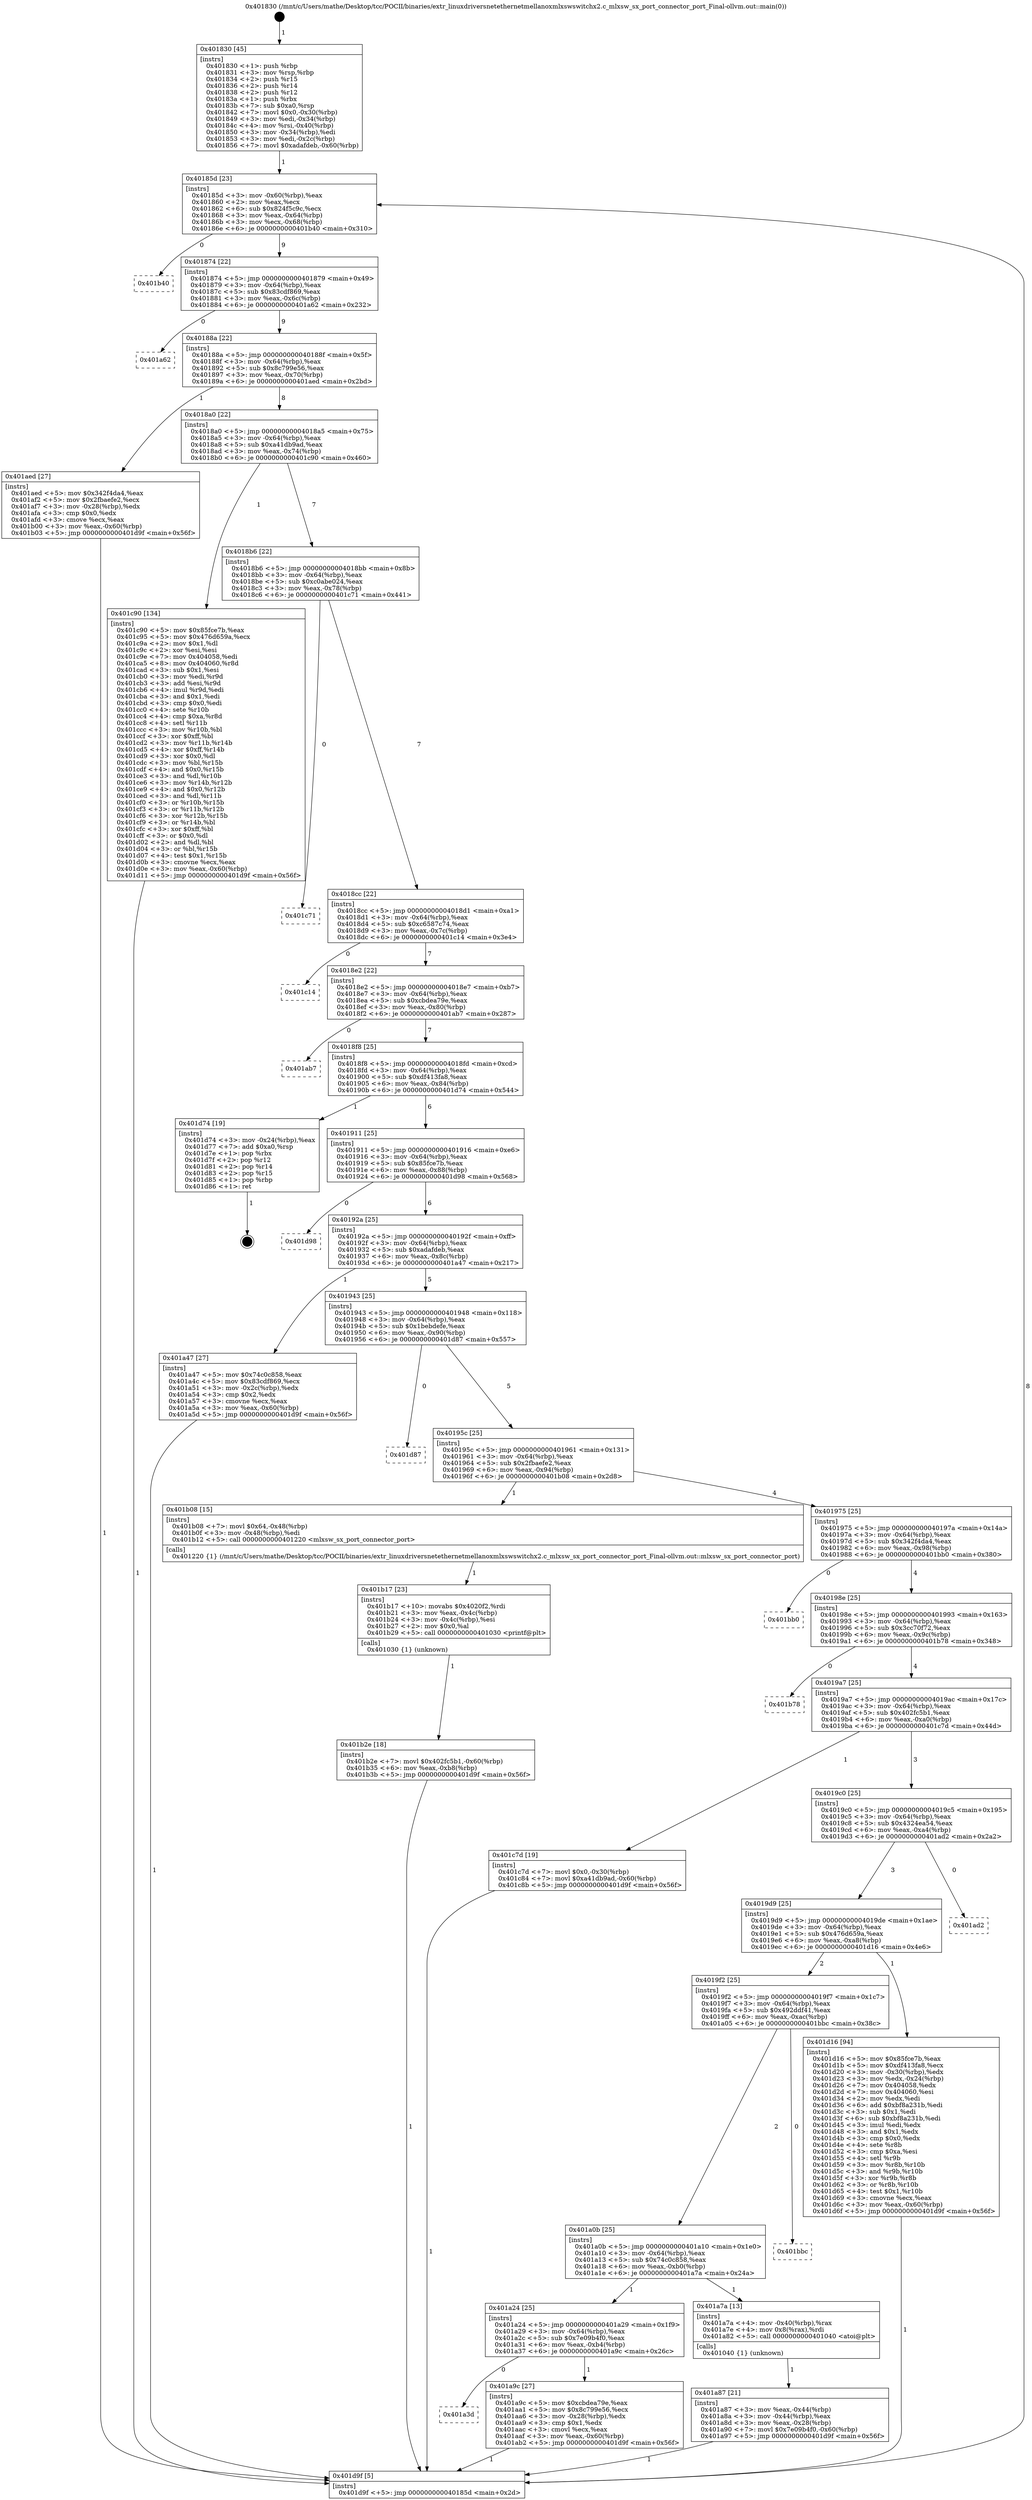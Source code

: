digraph "0x401830" {
  label = "0x401830 (/mnt/c/Users/mathe/Desktop/tcc/POCII/binaries/extr_linuxdriversnetethernetmellanoxmlxswswitchx2.c_mlxsw_sx_port_connector_port_Final-ollvm.out::main(0))"
  labelloc = "t"
  node[shape=record]

  Entry [label="",width=0.3,height=0.3,shape=circle,fillcolor=black,style=filled]
  "0x40185d" [label="{
     0x40185d [23]\l
     | [instrs]\l
     &nbsp;&nbsp;0x40185d \<+3\>: mov -0x60(%rbp),%eax\l
     &nbsp;&nbsp;0x401860 \<+2\>: mov %eax,%ecx\l
     &nbsp;&nbsp;0x401862 \<+6\>: sub $0x824f5c9c,%ecx\l
     &nbsp;&nbsp;0x401868 \<+3\>: mov %eax,-0x64(%rbp)\l
     &nbsp;&nbsp;0x40186b \<+3\>: mov %ecx,-0x68(%rbp)\l
     &nbsp;&nbsp;0x40186e \<+6\>: je 0000000000401b40 \<main+0x310\>\l
  }"]
  "0x401b40" [label="{
     0x401b40\l
  }", style=dashed]
  "0x401874" [label="{
     0x401874 [22]\l
     | [instrs]\l
     &nbsp;&nbsp;0x401874 \<+5\>: jmp 0000000000401879 \<main+0x49\>\l
     &nbsp;&nbsp;0x401879 \<+3\>: mov -0x64(%rbp),%eax\l
     &nbsp;&nbsp;0x40187c \<+5\>: sub $0x83cdf869,%eax\l
     &nbsp;&nbsp;0x401881 \<+3\>: mov %eax,-0x6c(%rbp)\l
     &nbsp;&nbsp;0x401884 \<+6\>: je 0000000000401a62 \<main+0x232\>\l
  }"]
  Exit [label="",width=0.3,height=0.3,shape=circle,fillcolor=black,style=filled,peripheries=2]
  "0x401a62" [label="{
     0x401a62\l
  }", style=dashed]
  "0x40188a" [label="{
     0x40188a [22]\l
     | [instrs]\l
     &nbsp;&nbsp;0x40188a \<+5\>: jmp 000000000040188f \<main+0x5f\>\l
     &nbsp;&nbsp;0x40188f \<+3\>: mov -0x64(%rbp),%eax\l
     &nbsp;&nbsp;0x401892 \<+5\>: sub $0x8c799e56,%eax\l
     &nbsp;&nbsp;0x401897 \<+3\>: mov %eax,-0x70(%rbp)\l
     &nbsp;&nbsp;0x40189a \<+6\>: je 0000000000401aed \<main+0x2bd\>\l
  }"]
  "0x401b2e" [label="{
     0x401b2e [18]\l
     | [instrs]\l
     &nbsp;&nbsp;0x401b2e \<+7\>: movl $0x402fc5b1,-0x60(%rbp)\l
     &nbsp;&nbsp;0x401b35 \<+6\>: mov %eax,-0xb8(%rbp)\l
     &nbsp;&nbsp;0x401b3b \<+5\>: jmp 0000000000401d9f \<main+0x56f\>\l
  }"]
  "0x401aed" [label="{
     0x401aed [27]\l
     | [instrs]\l
     &nbsp;&nbsp;0x401aed \<+5\>: mov $0x342f4da4,%eax\l
     &nbsp;&nbsp;0x401af2 \<+5\>: mov $0x2fbaefe2,%ecx\l
     &nbsp;&nbsp;0x401af7 \<+3\>: mov -0x28(%rbp),%edx\l
     &nbsp;&nbsp;0x401afa \<+3\>: cmp $0x0,%edx\l
     &nbsp;&nbsp;0x401afd \<+3\>: cmove %ecx,%eax\l
     &nbsp;&nbsp;0x401b00 \<+3\>: mov %eax,-0x60(%rbp)\l
     &nbsp;&nbsp;0x401b03 \<+5\>: jmp 0000000000401d9f \<main+0x56f\>\l
  }"]
  "0x4018a0" [label="{
     0x4018a0 [22]\l
     | [instrs]\l
     &nbsp;&nbsp;0x4018a0 \<+5\>: jmp 00000000004018a5 \<main+0x75\>\l
     &nbsp;&nbsp;0x4018a5 \<+3\>: mov -0x64(%rbp),%eax\l
     &nbsp;&nbsp;0x4018a8 \<+5\>: sub $0xa41db9ad,%eax\l
     &nbsp;&nbsp;0x4018ad \<+3\>: mov %eax,-0x74(%rbp)\l
     &nbsp;&nbsp;0x4018b0 \<+6\>: je 0000000000401c90 \<main+0x460\>\l
  }"]
  "0x401b17" [label="{
     0x401b17 [23]\l
     | [instrs]\l
     &nbsp;&nbsp;0x401b17 \<+10\>: movabs $0x4020f2,%rdi\l
     &nbsp;&nbsp;0x401b21 \<+3\>: mov %eax,-0x4c(%rbp)\l
     &nbsp;&nbsp;0x401b24 \<+3\>: mov -0x4c(%rbp),%esi\l
     &nbsp;&nbsp;0x401b27 \<+2\>: mov $0x0,%al\l
     &nbsp;&nbsp;0x401b29 \<+5\>: call 0000000000401030 \<printf@plt\>\l
     | [calls]\l
     &nbsp;&nbsp;0x401030 \{1\} (unknown)\l
  }"]
  "0x401c90" [label="{
     0x401c90 [134]\l
     | [instrs]\l
     &nbsp;&nbsp;0x401c90 \<+5\>: mov $0x85fce7b,%eax\l
     &nbsp;&nbsp;0x401c95 \<+5\>: mov $0x476d659a,%ecx\l
     &nbsp;&nbsp;0x401c9a \<+2\>: mov $0x1,%dl\l
     &nbsp;&nbsp;0x401c9c \<+2\>: xor %esi,%esi\l
     &nbsp;&nbsp;0x401c9e \<+7\>: mov 0x404058,%edi\l
     &nbsp;&nbsp;0x401ca5 \<+8\>: mov 0x404060,%r8d\l
     &nbsp;&nbsp;0x401cad \<+3\>: sub $0x1,%esi\l
     &nbsp;&nbsp;0x401cb0 \<+3\>: mov %edi,%r9d\l
     &nbsp;&nbsp;0x401cb3 \<+3\>: add %esi,%r9d\l
     &nbsp;&nbsp;0x401cb6 \<+4\>: imul %r9d,%edi\l
     &nbsp;&nbsp;0x401cba \<+3\>: and $0x1,%edi\l
     &nbsp;&nbsp;0x401cbd \<+3\>: cmp $0x0,%edi\l
     &nbsp;&nbsp;0x401cc0 \<+4\>: sete %r10b\l
     &nbsp;&nbsp;0x401cc4 \<+4\>: cmp $0xa,%r8d\l
     &nbsp;&nbsp;0x401cc8 \<+4\>: setl %r11b\l
     &nbsp;&nbsp;0x401ccc \<+3\>: mov %r10b,%bl\l
     &nbsp;&nbsp;0x401ccf \<+3\>: xor $0xff,%bl\l
     &nbsp;&nbsp;0x401cd2 \<+3\>: mov %r11b,%r14b\l
     &nbsp;&nbsp;0x401cd5 \<+4\>: xor $0xff,%r14b\l
     &nbsp;&nbsp;0x401cd9 \<+3\>: xor $0x0,%dl\l
     &nbsp;&nbsp;0x401cdc \<+3\>: mov %bl,%r15b\l
     &nbsp;&nbsp;0x401cdf \<+4\>: and $0x0,%r15b\l
     &nbsp;&nbsp;0x401ce3 \<+3\>: and %dl,%r10b\l
     &nbsp;&nbsp;0x401ce6 \<+3\>: mov %r14b,%r12b\l
     &nbsp;&nbsp;0x401ce9 \<+4\>: and $0x0,%r12b\l
     &nbsp;&nbsp;0x401ced \<+3\>: and %dl,%r11b\l
     &nbsp;&nbsp;0x401cf0 \<+3\>: or %r10b,%r15b\l
     &nbsp;&nbsp;0x401cf3 \<+3\>: or %r11b,%r12b\l
     &nbsp;&nbsp;0x401cf6 \<+3\>: xor %r12b,%r15b\l
     &nbsp;&nbsp;0x401cf9 \<+3\>: or %r14b,%bl\l
     &nbsp;&nbsp;0x401cfc \<+3\>: xor $0xff,%bl\l
     &nbsp;&nbsp;0x401cff \<+3\>: or $0x0,%dl\l
     &nbsp;&nbsp;0x401d02 \<+2\>: and %dl,%bl\l
     &nbsp;&nbsp;0x401d04 \<+3\>: or %bl,%r15b\l
     &nbsp;&nbsp;0x401d07 \<+4\>: test $0x1,%r15b\l
     &nbsp;&nbsp;0x401d0b \<+3\>: cmovne %ecx,%eax\l
     &nbsp;&nbsp;0x401d0e \<+3\>: mov %eax,-0x60(%rbp)\l
     &nbsp;&nbsp;0x401d11 \<+5\>: jmp 0000000000401d9f \<main+0x56f\>\l
  }"]
  "0x4018b6" [label="{
     0x4018b6 [22]\l
     | [instrs]\l
     &nbsp;&nbsp;0x4018b6 \<+5\>: jmp 00000000004018bb \<main+0x8b\>\l
     &nbsp;&nbsp;0x4018bb \<+3\>: mov -0x64(%rbp),%eax\l
     &nbsp;&nbsp;0x4018be \<+5\>: sub $0xc0abe024,%eax\l
     &nbsp;&nbsp;0x4018c3 \<+3\>: mov %eax,-0x78(%rbp)\l
     &nbsp;&nbsp;0x4018c6 \<+6\>: je 0000000000401c71 \<main+0x441\>\l
  }"]
  "0x401a3d" [label="{
     0x401a3d\l
  }", style=dashed]
  "0x401c71" [label="{
     0x401c71\l
  }", style=dashed]
  "0x4018cc" [label="{
     0x4018cc [22]\l
     | [instrs]\l
     &nbsp;&nbsp;0x4018cc \<+5\>: jmp 00000000004018d1 \<main+0xa1\>\l
     &nbsp;&nbsp;0x4018d1 \<+3\>: mov -0x64(%rbp),%eax\l
     &nbsp;&nbsp;0x4018d4 \<+5\>: sub $0xc6587c74,%eax\l
     &nbsp;&nbsp;0x4018d9 \<+3\>: mov %eax,-0x7c(%rbp)\l
     &nbsp;&nbsp;0x4018dc \<+6\>: je 0000000000401c14 \<main+0x3e4\>\l
  }"]
  "0x401a9c" [label="{
     0x401a9c [27]\l
     | [instrs]\l
     &nbsp;&nbsp;0x401a9c \<+5\>: mov $0xcbdea79e,%eax\l
     &nbsp;&nbsp;0x401aa1 \<+5\>: mov $0x8c799e56,%ecx\l
     &nbsp;&nbsp;0x401aa6 \<+3\>: mov -0x28(%rbp),%edx\l
     &nbsp;&nbsp;0x401aa9 \<+3\>: cmp $0x1,%edx\l
     &nbsp;&nbsp;0x401aac \<+3\>: cmovl %ecx,%eax\l
     &nbsp;&nbsp;0x401aaf \<+3\>: mov %eax,-0x60(%rbp)\l
     &nbsp;&nbsp;0x401ab2 \<+5\>: jmp 0000000000401d9f \<main+0x56f\>\l
  }"]
  "0x401c14" [label="{
     0x401c14\l
  }", style=dashed]
  "0x4018e2" [label="{
     0x4018e2 [22]\l
     | [instrs]\l
     &nbsp;&nbsp;0x4018e2 \<+5\>: jmp 00000000004018e7 \<main+0xb7\>\l
     &nbsp;&nbsp;0x4018e7 \<+3\>: mov -0x64(%rbp),%eax\l
     &nbsp;&nbsp;0x4018ea \<+5\>: sub $0xcbdea79e,%eax\l
     &nbsp;&nbsp;0x4018ef \<+3\>: mov %eax,-0x80(%rbp)\l
     &nbsp;&nbsp;0x4018f2 \<+6\>: je 0000000000401ab7 \<main+0x287\>\l
  }"]
  "0x401a87" [label="{
     0x401a87 [21]\l
     | [instrs]\l
     &nbsp;&nbsp;0x401a87 \<+3\>: mov %eax,-0x44(%rbp)\l
     &nbsp;&nbsp;0x401a8a \<+3\>: mov -0x44(%rbp),%eax\l
     &nbsp;&nbsp;0x401a8d \<+3\>: mov %eax,-0x28(%rbp)\l
     &nbsp;&nbsp;0x401a90 \<+7\>: movl $0x7e09b4f0,-0x60(%rbp)\l
     &nbsp;&nbsp;0x401a97 \<+5\>: jmp 0000000000401d9f \<main+0x56f\>\l
  }"]
  "0x401ab7" [label="{
     0x401ab7\l
  }", style=dashed]
  "0x4018f8" [label="{
     0x4018f8 [25]\l
     | [instrs]\l
     &nbsp;&nbsp;0x4018f8 \<+5\>: jmp 00000000004018fd \<main+0xcd\>\l
     &nbsp;&nbsp;0x4018fd \<+3\>: mov -0x64(%rbp),%eax\l
     &nbsp;&nbsp;0x401900 \<+5\>: sub $0xdf413fa8,%eax\l
     &nbsp;&nbsp;0x401905 \<+6\>: mov %eax,-0x84(%rbp)\l
     &nbsp;&nbsp;0x40190b \<+6\>: je 0000000000401d74 \<main+0x544\>\l
  }"]
  "0x401a24" [label="{
     0x401a24 [25]\l
     | [instrs]\l
     &nbsp;&nbsp;0x401a24 \<+5\>: jmp 0000000000401a29 \<main+0x1f9\>\l
     &nbsp;&nbsp;0x401a29 \<+3\>: mov -0x64(%rbp),%eax\l
     &nbsp;&nbsp;0x401a2c \<+5\>: sub $0x7e09b4f0,%eax\l
     &nbsp;&nbsp;0x401a31 \<+6\>: mov %eax,-0xb4(%rbp)\l
     &nbsp;&nbsp;0x401a37 \<+6\>: je 0000000000401a9c \<main+0x26c\>\l
  }"]
  "0x401d74" [label="{
     0x401d74 [19]\l
     | [instrs]\l
     &nbsp;&nbsp;0x401d74 \<+3\>: mov -0x24(%rbp),%eax\l
     &nbsp;&nbsp;0x401d77 \<+7\>: add $0xa0,%rsp\l
     &nbsp;&nbsp;0x401d7e \<+1\>: pop %rbx\l
     &nbsp;&nbsp;0x401d7f \<+2\>: pop %r12\l
     &nbsp;&nbsp;0x401d81 \<+2\>: pop %r14\l
     &nbsp;&nbsp;0x401d83 \<+2\>: pop %r15\l
     &nbsp;&nbsp;0x401d85 \<+1\>: pop %rbp\l
     &nbsp;&nbsp;0x401d86 \<+1\>: ret\l
  }"]
  "0x401911" [label="{
     0x401911 [25]\l
     | [instrs]\l
     &nbsp;&nbsp;0x401911 \<+5\>: jmp 0000000000401916 \<main+0xe6\>\l
     &nbsp;&nbsp;0x401916 \<+3\>: mov -0x64(%rbp),%eax\l
     &nbsp;&nbsp;0x401919 \<+5\>: sub $0x85fce7b,%eax\l
     &nbsp;&nbsp;0x40191e \<+6\>: mov %eax,-0x88(%rbp)\l
     &nbsp;&nbsp;0x401924 \<+6\>: je 0000000000401d98 \<main+0x568\>\l
  }"]
  "0x401a7a" [label="{
     0x401a7a [13]\l
     | [instrs]\l
     &nbsp;&nbsp;0x401a7a \<+4\>: mov -0x40(%rbp),%rax\l
     &nbsp;&nbsp;0x401a7e \<+4\>: mov 0x8(%rax),%rdi\l
     &nbsp;&nbsp;0x401a82 \<+5\>: call 0000000000401040 \<atoi@plt\>\l
     | [calls]\l
     &nbsp;&nbsp;0x401040 \{1\} (unknown)\l
  }"]
  "0x401d98" [label="{
     0x401d98\l
  }", style=dashed]
  "0x40192a" [label="{
     0x40192a [25]\l
     | [instrs]\l
     &nbsp;&nbsp;0x40192a \<+5\>: jmp 000000000040192f \<main+0xff\>\l
     &nbsp;&nbsp;0x40192f \<+3\>: mov -0x64(%rbp),%eax\l
     &nbsp;&nbsp;0x401932 \<+5\>: sub $0xadafdeb,%eax\l
     &nbsp;&nbsp;0x401937 \<+6\>: mov %eax,-0x8c(%rbp)\l
     &nbsp;&nbsp;0x40193d \<+6\>: je 0000000000401a47 \<main+0x217\>\l
  }"]
  "0x401a0b" [label="{
     0x401a0b [25]\l
     | [instrs]\l
     &nbsp;&nbsp;0x401a0b \<+5\>: jmp 0000000000401a10 \<main+0x1e0\>\l
     &nbsp;&nbsp;0x401a10 \<+3\>: mov -0x64(%rbp),%eax\l
     &nbsp;&nbsp;0x401a13 \<+5\>: sub $0x74c0c858,%eax\l
     &nbsp;&nbsp;0x401a18 \<+6\>: mov %eax,-0xb0(%rbp)\l
     &nbsp;&nbsp;0x401a1e \<+6\>: je 0000000000401a7a \<main+0x24a\>\l
  }"]
  "0x401a47" [label="{
     0x401a47 [27]\l
     | [instrs]\l
     &nbsp;&nbsp;0x401a47 \<+5\>: mov $0x74c0c858,%eax\l
     &nbsp;&nbsp;0x401a4c \<+5\>: mov $0x83cdf869,%ecx\l
     &nbsp;&nbsp;0x401a51 \<+3\>: mov -0x2c(%rbp),%edx\l
     &nbsp;&nbsp;0x401a54 \<+3\>: cmp $0x2,%edx\l
     &nbsp;&nbsp;0x401a57 \<+3\>: cmovne %ecx,%eax\l
     &nbsp;&nbsp;0x401a5a \<+3\>: mov %eax,-0x60(%rbp)\l
     &nbsp;&nbsp;0x401a5d \<+5\>: jmp 0000000000401d9f \<main+0x56f\>\l
  }"]
  "0x401943" [label="{
     0x401943 [25]\l
     | [instrs]\l
     &nbsp;&nbsp;0x401943 \<+5\>: jmp 0000000000401948 \<main+0x118\>\l
     &nbsp;&nbsp;0x401948 \<+3\>: mov -0x64(%rbp),%eax\l
     &nbsp;&nbsp;0x40194b \<+5\>: sub $0x1bebdefe,%eax\l
     &nbsp;&nbsp;0x401950 \<+6\>: mov %eax,-0x90(%rbp)\l
     &nbsp;&nbsp;0x401956 \<+6\>: je 0000000000401d87 \<main+0x557\>\l
  }"]
  "0x401d9f" [label="{
     0x401d9f [5]\l
     | [instrs]\l
     &nbsp;&nbsp;0x401d9f \<+5\>: jmp 000000000040185d \<main+0x2d\>\l
  }"]
  "0x401830" [label="{
     0x401830 [45]\l
     | [instrs]\l
     &nbsp;&nbsp;0x401830 \<+1\>: push %rbp\l
     &nbsp;&nbsp;0x401831 \<+3\>: mov %rsp,%rbp\l
     &nbsp;&nbsp;0x401834 \<+2\>: push %r15\l
     &nbsp;&nbsp;0x401836 \<+2\>: push %r14\l
     &nbsp;&nbsp;0x401838 \<+2\>: push %r12\l
     &nbsp;&nbsp;0x40183a \<+1\>: push %rbx\l
     &nbsp;&nbsp;0x40183b \<+7\>: sub $0xa0,%rsp\l
     &nbsp;&nbsp;0x401842 \<+7\>: movl $0x0,-0x30(%rbp)\l
     &nbsp;&nbsp;0x401849 \<+3\>: mov %edi,-0x34(%rbp)\l
     &nbsp;&nbsp;0x40184c \<+4\>: mov %rsi,-0x40(%rbp)\l
     &nbsp;&nbsp;0x401850 \<+3\>: mov -0x34(%rbp),%edi\l
     &nbsp;&nbsp;0x401853 \<+3\>: mov %edi,-0x2c(%rbp)\l
     &nbsp;&nbsp;0x401856 \<+7\>: movl $0xadafdeb,-0x60(%rbp)\l
  }"]
  "0x401bbc" [label="{
     0x401bbc\l
  }", style=dashed]
  "0x401d87" [label="{
     0x401d87\l
  }", style=dashed]
  "0x40195c" [label="{
     0x40195c [25]\l
     | [instrs]\l
     &nbsp;&nbsp;0x40195c \<+5\>: jmp 0000000000401961 \<main+0x131\>\l
     &nbsp;&nbsp;0x401961 \<+3\>: mov -0x64(%rbp),%eax\l
     &nbsp;&nbsp;0x401964 \<+5\>: sub $0x2fbaefe2,%eax\l
     &nbsp;&nbsp;0x401969 \<+6\>: mov %eax,-0x94(%rbp)\l
     &nbsp;&nbsp;0x40196f \<+6\>: je 0000000000401b08 \<main+0x2d8\>\l
  }"]
  "0x4019f2" [label="{
     0x4019f2 [25]\l
     | [instrs]\l
     &nbsp;&nbsp;0x4019f2 \<+5\>: jmp 00000000004019f7 \<main+0x1c7\>\l
     &nbsp;&nbsp;0x4019f7 \<+3\>: mov -0x64(%rbp),%eax\l
     &nbsp;&nbsp;0x4019fa \<+5\>: sub $0x492ddf41,%eax\l
     &nbsp;&nbsp;0x4019ff \<+6\>: mov %eax,-0xac(%rbp)\l
     &nbsp;&nbsp;0x401a05 \<+6\>: je 0000000000401bbc \<main+0x38c\>\l
  }"]
  "0x401b08" [label="{
     0x401b08 [15]\l
     | [instrs]\l
     &nbsp;&nbsp;0x401b08 \<+7\>: movl $0x64,-0x48(%rbp)\l
     &nbsp;&nbsp;0x401b0f \<+3\>: mov -0x48(%rbp),%edi\l
     &nbsp;&nbsp;0x401b12 \<+5\>: call 0000000000401220 \<mlxsw_sx_port_connector_port\>\l
     | [calls]\l
     &nbsp;&nbsp;0x401220 \{1\} (/mnt/c/Users/mathe/Desktop/tcc/POCII/binaries/extr_linuxdriversnetethernetmellanoxmlxswswitchx2.c_mlxsw_sx_port_connector_port_Final-ollvm.out::mlxsw_sx_port_connector_port)\l
  }"]
  "0x401975" [label="{
     0x401975 [25]\l
     | [instrs]\l
     &nbsp;&nbsp;0x401975 \<+5\>: jmp 000000000040197a \<main+0x14a\>\l
     &nbsp;&nbsp;0x40197a \<+3\>: mov -0x64(%rbp),%eax\l
     &nbsp;&nbsp;0x40197d \<+5\>: sub $0x342f4da4,%eax\l
     &nbsp;&nbsp;0x401982 \<+6\>: mov %eax,-0x98(%rbp)\l
     &nbsp;&nbsp;0x401988 \<+6\>: je 0000000000401bb0 \<main+0x380\>\l
  }"]
  "0x401d16" [label="{
     0x401d16 [94]\l
     | [instrs]\l
     &nbsp;&nbsp;0x401d16 \<+5\>: mov $0x85fce7b,%eax\l
     &nbsp;&nbsp;0x401d1b \<+5\>: mov $0xdf413fa8,%ecx\l
     &nbsp;&nbsp;0x401d20 \<+3\>: mov -0x30(%rbp),%edx\l
     &nbsp;&nbsp;0x401d23 \<+3\>: mov %edx,-0x24(%rbp)\l
     &nbsp;&nbsp;0x401d26 \<+7\>: mov 0x404058,%edx\l
     &nbsp;&nbsp;0x401d2d \<+7\>: mov 0x404060,%esi\l
     &nbsp;&nbsp;0x401d34 \<+2\>: mov %edx,%edi\l
     &nbsp;&nbsp;0x401d36 \<+6\>: add $0xbf8a231b,%edi\l
     &nbsp;&nbsp;0x401d3c \<+3\>: sub $0x1,%edi\l
     &nbsp;&nbsp;0x401d3f \<+6\>: sub $0xbf8a231b,%edi\l
     &nbsp;&nbsp;0x401d45 \<+3\>: imul %edi,%edx\l
     &nbsp;&nbsp;0x401d48 \<+3\>: and $0x1,%edx\l
     &nbsp;&nbsp;0x401d4b \<+3\>: cmp $0x0,%edx\l
     &nbsp;&nbsp;0x401d4e \<+4\>: sete %r8b\l
     &nbsp;&nbsp;0x401d52 \<+3\>: cmp $0xa,%esi\l
     &nbsp;&nbsp;0x401d55 \<+4\>: setl %r9b\l
     &nbsp;&nbsp;0x401d59 \<+3\>: mov %r8b,%r10b\l
     &nbsp;&nbsp;0x401d5c \<+3\>: and %r9b,%r10b\l
     &nbsp;&nbsp;0x401d5f \<+3\>: xor %r9b,%r8b\l
     &nbsp;&nbsp;0x401d62 \<+3\>: or %r8b,%r10b\l
     &nbsp;&nbsp;0x401d65 \<+4\>: test $0x1,%r10b\l
     &nbsp;&nbsp;0x401d69 \<+3\>: cmovne %ecx,%eax\l
     &nbsp;&nbsp;0x401d6c \<+3\>: mov %eax,-0x60(%rbp)\l
     &nbsp;&nbsp;0x401d6f \<+5\>: jmp 0000000000401d9f \<main+0x56f\>\l
  }"]
  "0x401bb0" [label="{
     0x401bb0\l
  }", style=dashed]
  "0x40198e" [label="{
     0x40198e [25]\l
     | [instrs]\l
     &nbsp;&nbsp;0x40198e \<+5\>: jmp 0000000000401993 \<main+0x163\>\l
     &nbsp;&nbsp;0x401993 \<+3\>: mov -0x64(%rbp),%eax\l
     &nbsp;&nbsp;0x401996 \<+5\>: sub $0x3cc70f72,%eax\l
     &nbsp;&nbsp;0x40199b \<+6\>: mov %eax,-0x9c(%rbp)\l
     &nbsp;&nbsp;0x4019a1 \<+6\>: je 0000000000401b78 \<main+0x348\>\l
  }"]
  "0x4019d9" [label="{
     0x4019d9 [25]\l
     | [instrs]\l
     &nbsp;&nbsp;0x4019d9 \<+5\>: jmp 00000000004019de \<main+0x1ae\>\l
     &nbsp;&nbsp;0x4019de \<+3\>: mov -0x64(%rbp),%eax\l
     &nbsp;&nbsp;0x4019e1 \<+5\>: sub $0x476d659a,%eax\l
     &nbsp;&nbsp;0x4019e6 \<+6\>: mov %eax,-0xa8(%rbp)\l
     &nbsp;&nbsp;0x4019ec \<+6\>: je 0000000000401d16 \<main+0x4e6\>\l
  }"]
  "0x401b78" [label="{
     0x401b78\l
  }", style=dashed]
  "0x4019a7" [label="{
     0x4019a7 [25]\l
     | [instrs]\l
     &nbsp;&nbsp;0x4019a7 \<+5\>: jmp 00000000004019ac \<main+0x17c\>\l
     &nbsp;&nbsp;0x4019ac \<+3\>: mov -0x64(%rbp),%eax\l
     &nbsp;&nbsp;0x4019af \<+5\>: sub $0x402fc5b1,%eax\l
     &nbsp;&nbsp;0x4019b4 \<+6\>: mov %eax,-0xa0(%rbp)\l
     &nbsp;&nbsp;0x4019ba \<+6\>: je 0000000000401c7d \<main+0x44d\>\l
  }"]
  "0x401ad2" [label="{
     0x401ad2\l
  }", style=dashed]
  "0x401c7d" [label="{
     0x401c7d [19]\l
     | [instrs]\l
     &nbsp;&nbsp;0x401c7d \<+7\>: movl $0x0,-0x30(%rbp)\l
     &nbsp;&nbsp;0x401c84 \<+7\>: movl $0xa41db9ad,-0x60(%rbp)\l
     &nbsp;&nbsp;0x401c8b \<+5\>: jmp 0000000000401d9f \<main+0x56f\>\l
  }"]
  "0x4019c0" [label="{
     0x4019c0 [25]\l
     | [instrs]\l
     &nbsp;&nbsp;0x4019c0 \<+5\>: jmp 00000000004019c5 \<main+0x195\>\l
     &nbsp;&nbsp;0x4019c5 \<+3\>: mov -0x64(%rbp),%eax\l
     &nbsp;&nbsp;0x4019c8 \<+5\>: sub $0x4324ea54,%eax\l
     &nbsp;&nbsp;0x4019cd \<+6\>: mov %eax,-0xa4(%rbp)\l
     &nbsp;&nbsp;0x4019d3 \<+6\>: je 0000000000401ad2 \<main+0x2a2\>\l
  }"]
  Entry -> "0x401830" [label=" 1"]
  "0x40185d" -> "0x401b40" [label=" 0"]
  "0x40185d" -> "0x401874" [label=" 9"]
  "0x401d74" -> Exit [label=" 1"]
  "0x401874" -> "0x401a62" [label=" 0"]
  "0x401874" -> "0x40188a" [label=" 9"]
  "0x401d16" -> "0x401d9f" [label=" 1"]
  "0x40188a" -> "0x401aed" [label=" 1"]
  "0x40188a" -> "0x4018a0" [label=" 8"]
  "0x401c90" -> "0x401d9f" [label=" 1"]
  "0x4018a0" -> "0x401c90" [label=" 1"]
  "0x4018a0" -> "0x4018b6" [label=" 7"]
  "0x401c7d" -> "0x401d9f" [label=" 1"]
  "0x4018b6" -> "0x401c71" [label=" 0"]
  "0x4018b6" -> "0x4018cc" [label=" 7"]
  "0x401b2e" -> "0x401d9f" [label=" 1"]
  "0x4018cc" -> "0x401c14" [label=" 0"]
  "0x4018cc" -> "0x4018e2" [label=" 7"]
  "0x401b17" -> "0x401b2e" [label=" 1"]
  "0x4018e2" -> "0x401ab7" [label=" 0"]
  "0x4018e2" -> "0x4018f8" [label=" 7"]
  "0x401aed" -> "0x401d9f" [label=" 1"]
  "0x4018f8" -> "0x401d74" [label=" 1"]
  "0x4018f8" -> "0x401911" [label=" 6"]
  "0x401a9c" -> "0x401d9f" [label=" 1"]
  "0x401911" -> "0x401d98" [label=" 0"]
  "0x401911" -> "0x40192a" [label=" 6"]
  "0x401a24" -> "0x401a3d" [label=" 0"]
  "0x40192a" -> "0x401a47" [label=" 1"]
  "0x40192a" -> "0x401943" [label=" 5"]
  "0x401a47" -> "0x401d9f" [label=" 1"]
  "0x401830" -> "0x40185d" [label=" 1"]
  "0x401d9f" -> "0x40185d" [label=" 8"]
  "0x401b08" -> "0x401b17" [label=" 1"]
  "0x401943" -> "0x401d87" [label=" 0"]
  "0x401943" -> "0x40195c" [label=" 5"]
  "0x401a87" -> "0x401d9f" [label=" 1"]
  "0x40195c" -> "0x401b08" [label=" 1"]
  "0x40195c" -> "0x401975" [label=" 4"]
  "0x401a0b" -> "0x401a24" [label=" 1"]
  "0x401975" -> "0x401bb0" [label=" 0"]
  "0x401975" -> "0x40198e" [label=" 4"]
  "0x401a0b" -> "0x401a7a" [label=" 1"]
  "0x40198e" -> "0x401b78" [label=" 0"]
  "0x40198e" -> "0x4019a7" [label=" 4"]
  "0x4019f2" -> "0x401a0b" [label=" 2"]
  "0x4019a7" -> "0x401c7d" [label=" 1"]
  "0x4019a7" -> "0x4019c0" [label=" 3"]
  "0x4019f2" -> "0x401bbc" [label=" 0"]
  "0x4019c0" -> "0x401ad2" [label=" 0"]
  "0x4019c0" -> "0x4019d9" [label=" 3"]
  "0x401a24" -> "0x401a9c" [label=" 1"]
  "0x4019d9" -> "0x401d16" [label=" 1"]
  "0x4019d9" -> "0x4019f2" [label=" 2"]
  "0x401a7a" -> "0x401a87" [label=" 1"]
}
